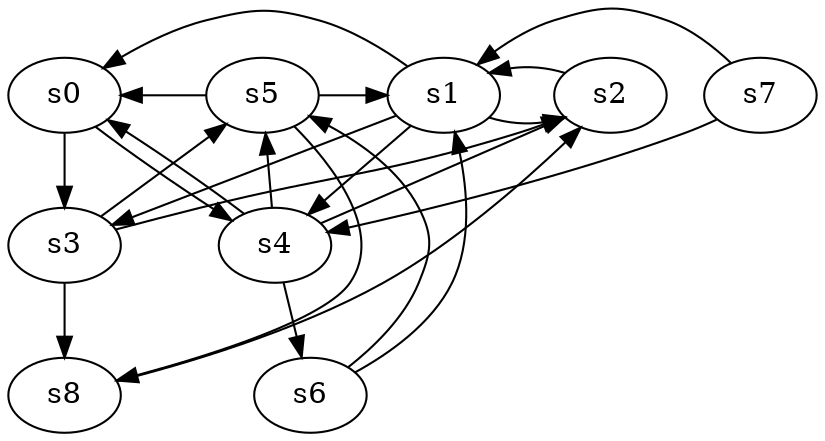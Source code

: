 digraph game_0603_complex_9 {
    s0 [name="s0", player=0, target=1];
    s1 [name="s1", player=0];
    s2 [name="s2", player=1];
    s3 [name="s3", player=0, target=1];
    s4 [name="s4", player=0, target=1];
    s5 [name="s5", player=0, target=1];
    s6 [name="s6", player=0, target=1];
    s7 [name="s7", player=1];
    s8 [name="s8", player=0];

    s0 -> s3;
    s0 -> s4 [constraint="time % 2 == 1 && time % 5 == 0"];
    s1 -> s0 [constraint="time == 11 || time == 16 || time == 21 || time == 24"];
    s1 -> s2 [constraint="time % 4 == 2 || time % 5 == 3"];
    s1 -> s3 [constraint="!(time % 3 == 1)"];
    s1 -> s4;
    s2 -> s1 [constraint="!(time % 2 == 0)"];
    s3 -> s2 [constraint="time == 3 || time == 6 || time == 7 || time == 8 || time == 9"];
    s3 -> s5 [constraint="time % 6 == 3"];
    s3 -> s8;
    s4 -> s0 [constraint="!(time % 6 == 5)"];
    s4 -> s2 [constraint="time % 4 == 3 && time % 3 == 1"];
    s4 -> s5 [constraint="time % 2 == 0 || time % 5 == 1"];
    s4 -> s6;
    s5 -> s0 [constraint="time % 7 == 3"];
    s5 -> s1 [constraint="time % 3 == 2 && time % 4 == 2"];
    s5 -> s8 [constraint="time % 3 == 0 && time % 5 == 2"];
    s6 -> s1;
    s6 -> s5 [constraint="time == 4 || time == 7 || time == 8 || time == 11 || time == 16"];
    s7 -> s1 [constraint="time == 0 || time == 2 || time == 5 || time == 8 || time == 12"];
    s7 -> s4 [constraint="time == 11"];
    s8 -> s2 [constraint="time == 4 || time == 13 || time == 15 || time == 19 || time == 25"];
}
